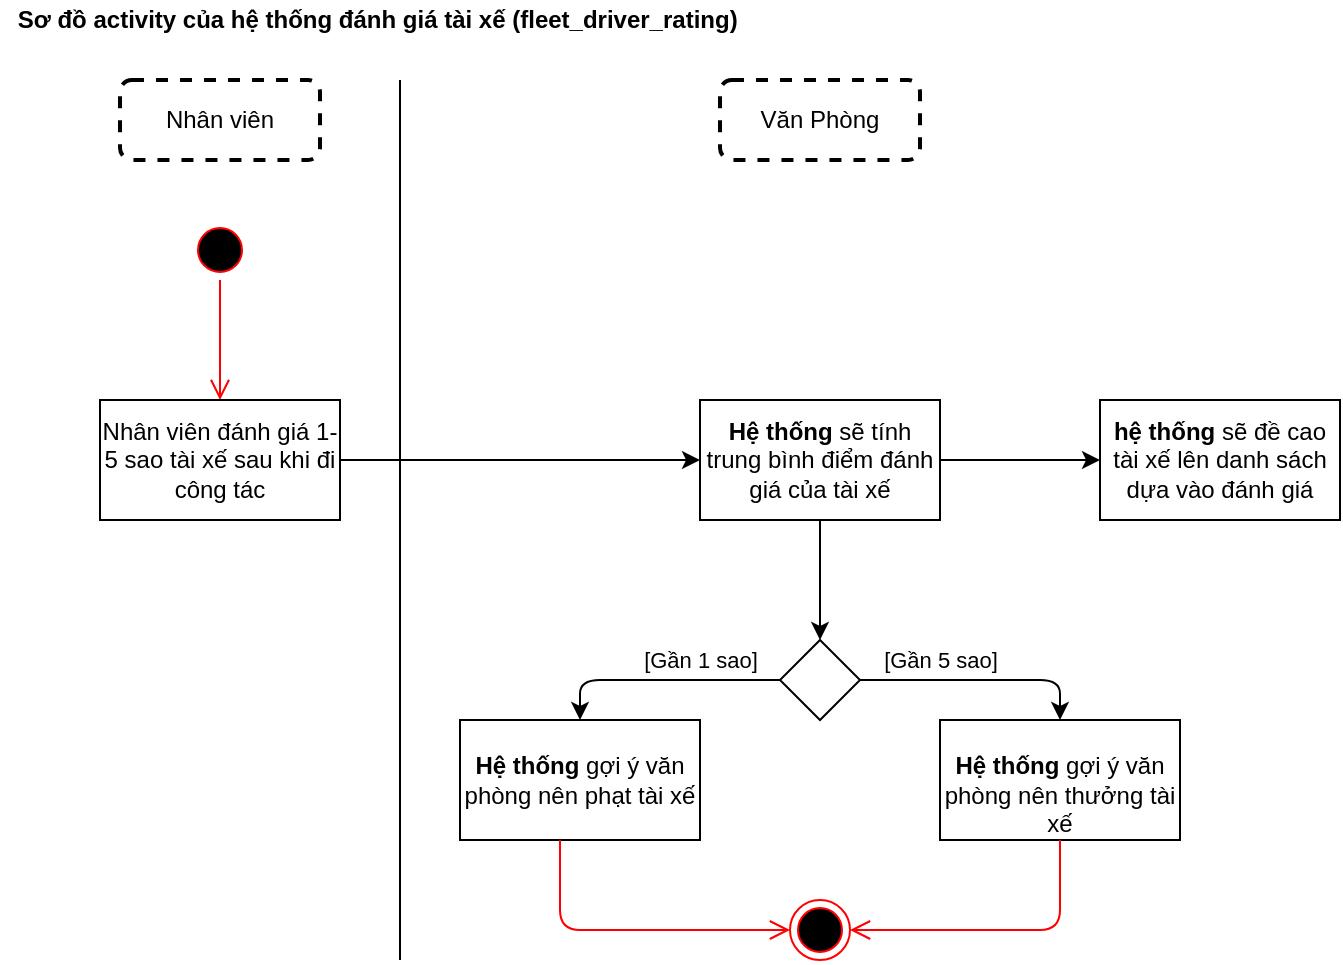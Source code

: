 <mxfile>
    <diagram id="4s_0srI_P-z8jdORRwNV" name="Page-1">
        <mxGraphModel dx="1165" dy="722" grid="1" gridSize="10" guides="1" tooltips="1" connect="1" arrows="1" fold="1" page="1" pageScale="1" pageWidth="850" pageHeight="1100" math="0" shadow="0">
            <root>
                <mxCell id="0"/>
                <mxCell id="1" parent="0"/>
                <mxCell id="2" value="&lt;span&gt;Sơ đồ&amp;nbsp;&lt;/span&gt;activity của hệ thống đánh giá tài xế (fleet_driver_rating)&amp;nbsp;" style="text;html=1;align=center;verticalAlign=middle;resizable=0;points=[];autosize=1;strokeColor=none;fillColor=none;fontStyle=1" vertex="1" parent="1">
                    <mxGeometry x="60" y="40" width="380" height="20" as="geometry"/>
                </mxCell>
                <mxCell id="3" value="Nhân viên" style="rounded=1;whiteSpace=wrap;html=1;strokeWidth=2;dashed=1;" vertex="1" parent="1">
                    <mxGeometry x="120" y="80" width="100" height="40" as="geometry"/>
                </mxCell>
                <mxCell id="5" value="Văn Phòng" style="rounded=1;whiteSpace=wrap;html=1;strokeWidth=2;dashed=1;" vertex="1" parent="1">
                    <mxGeometry x="420" y="80" width="100" height="40" as="geometry"/>
                </mxCell>
                <mxCell id="6" value="" style="ellipse;html=1;shape=startState;fillColor=#000000;strokeColor=#ff0000;" vertex="1" parent="1">
                    <mxGeometry x="155" y="150" width="30" height="30" as="geometry"/>
                </mxCell>
                <mxCell id="7" value="" style="edgeStyle=orthogonalEdgeStyle;html=1;verticalAlign=bottom;endArrow=open;endSize=8;strokeColor=#ff0000;" edge="1" source="6" parent="1" target="9">
                    <mxGeometry relative="1" as="geometry">
                        <mxPoint x="170" y="240" as="targetPoint"/>
                        <Array as="points"/>
                    </mxGeometry>
                </mxCell>
                <mxCell id="12" style="edgeStyle=none;html=1;" edge="1" parent="1" source="9" target="11">
                    <mxGeometry relative="1" as="geometry"/>
                </mxCell>
                <mxCell id="9" value="Nhân viên đánh giá 1-5 sao tài xế sau khi đi công tác" style="rounded=0;whiteSpace=wrap;html=1;" vertex="1" parent="1">
                    <mxGeometry x="110" y="240" width="120" height="60" as="geometry"/>
                </mxCell>
                <mxCell id="10" value="" style="endArrow=none;html=1;" edge="1" parent="1">
                    <mxGeometry width="50" height="50" relative="1" as="geometry">
                        <mxPoint x="260" y="520" as="sourcePoint"/>
                        <mxPoint x="260" y="80" as="targetPoint"/>
                    </mxGeometry>
                </mxCell>
                <mxCell id="16" value="" style="edgeStyle=none;html=1;" edge="1" parent="1" source="11" target="15">
                    <mxGeometry relative="1" as="geometry"/>
                </mxCell>
                <mxCell id="17" style="edgeStyle=none;html=1;" edge="1" parent="1" source="11" target="13">
                    <mxGeometry relative="1" as="geometry"/>
                </mxCell>
                <mxCell id="11" value="&lt;b&gt;Hệ thống&lt;/b&gt; sẽ tính trung bình điểm đánh giá của tài xế" style="rounded=0;whiteSpace=wrap;html=1;" vertex="1" parent="1">
                    <mxGeometry x="410" y="240" width="120" height="60" as="geometry"/>
                </mxCell>
                <mxCell id="13" value="&lt;b&gt;hệ thống &lt;/b&gt;sẽ đề cao tài xế lên danh sách dựa vào đánh giá" style="whiteSpace=wrap;html=1;rounded=0;" vertex="1" parent="1">
                    <mxGeometry x="610" y="240" width="120" height="60" as="geometry"/>
                </mxCell>
                <mxCell id="19" value="[Gần 1 sao]" style="edgeStyle=none;html=1;" edge="1" parent="1" source="15" target="18">
                    <mxGeometry x="-0.333" y="-10" relative="1" as="geometry">
                        <Array as="points">
                            <mxPoint x="350" y="380"/>
                        </Array>
                        <mxPoint as="offset"/>
                    </mxGeometry>
                </mxCell>
                <mxCell id="23" value="[Gần 5 sao]" style="edgeStyle=none;html=1;" edge="1" parent="1" source="15" target="22">
                    <mxGeometry x="-0.333" y="10" relative="1" as="geometry">
                        <Array as="points">
                            <mxPoint x="590" y="380"/>
                        </Array>
                        <mxPoint as="offset"/>
                    </mxGeometry>
                </mxCell>
                <mxCell id="15" value="" style="rhombus;whiteSpace=wrap;html=1;rounded=0;" vertex="1" parent="1">
                    <mxGeometry x="450" y="360" width="40" height="40" as="geometry"/>
                </mxCell>
                <mxCell id="18" value="&lt;b&gt;Hệ thống&lt;/b&gt; gợi ý văn phòng nên phạt tài xế" style="whiteSpace=wrap;html=1;rounded=0;" vertex="1" parent="1">
                    <mxGeometry x="290" y="400" width="120" height="60" as="geometry"/>
                </mxCell>
                <mxCell id="22" value="&lt;br&gt;&lt;span style=&quot;font-family: helvetica; font-size: 12px; font-style: normal; letter-spacing: normal; text-align: center; text-indent: 0px; text-transform: none; word-spacing: 0px; display: inline; float: none;&quot;&gt;&lt;b&gt;Hệ thống &lt;/b&gt;&lt;/span&gt;&lt;span style=&quot;font-family: helvetica; font-size: 12px; font-style: normal; font-weight: 400; letter-spacing: normal; text-align: center; text-indent: 0px; text-transform: none; word-spacing: 0px; display: inline; float: none;&quot;&gt;gợi ý văn phòng nên thưởng tài xế&lt;/span&gt;" style="whiteSpace=wrap;html=1;rounded=0;labelBackgroundColor=none;fontColor=default;" vertex="1" parent="1">
                    <mxGeometry x="530" y="400" width="120" height="60" as="geometry"/>
                </mxCell>
                <mxCell id="24" value="" style="ellipse;html=1;shape=endState;fillColor=#000000;strokeColor=#ff0000;" vertex="1" parent="1">
                    <mxGeometry x="455" y="490" width="30" height="30" as="geometry"/>
                </mxCell>
                <mxCell id="28" value="" style="edgeStyle=orthogonalEdgeStyle;html=1;verticalAlign=bottom;endArrow=open;endSize=8;strokeColor=#ff0000;" edge="1" parent="1" source="22" target="24">
                    <mxGeometry relative="1" as="geometry">
                        <mxPoint x="560" y="600" as="targetPoint"/>
                        <mxPoint x="560" y="520" as="sourcePoint"/>
                        <Array as="points">
                            <mxPoint x="590" y="505"/>
                        </Array>
                    </mxGeometry>
                </mxCell>
                <mxCell id="30" value="" style="edgeStyle=orthogonalEdgeStyle;html=1;verticalAlign=bottom;endArrow=open;endSize=8;strokeColor=#ff0000;" edge="1" parent="1" source="18" target="24">
                    <mxGeometry relative="1" as="geometry">
                        <mxPoint x="495" y="515" as="targetPoint"/>
                        <mxPoint x="600" y="470" as="sourcePoint"/>
                        <Array as="points">
                            <mxPoint x="340" y="505"/>
                        </Array>
                    </mxGeometry>
                </mxCell>
            </root>
        </mxGraphModel>
    </diagram>
</mxfile>